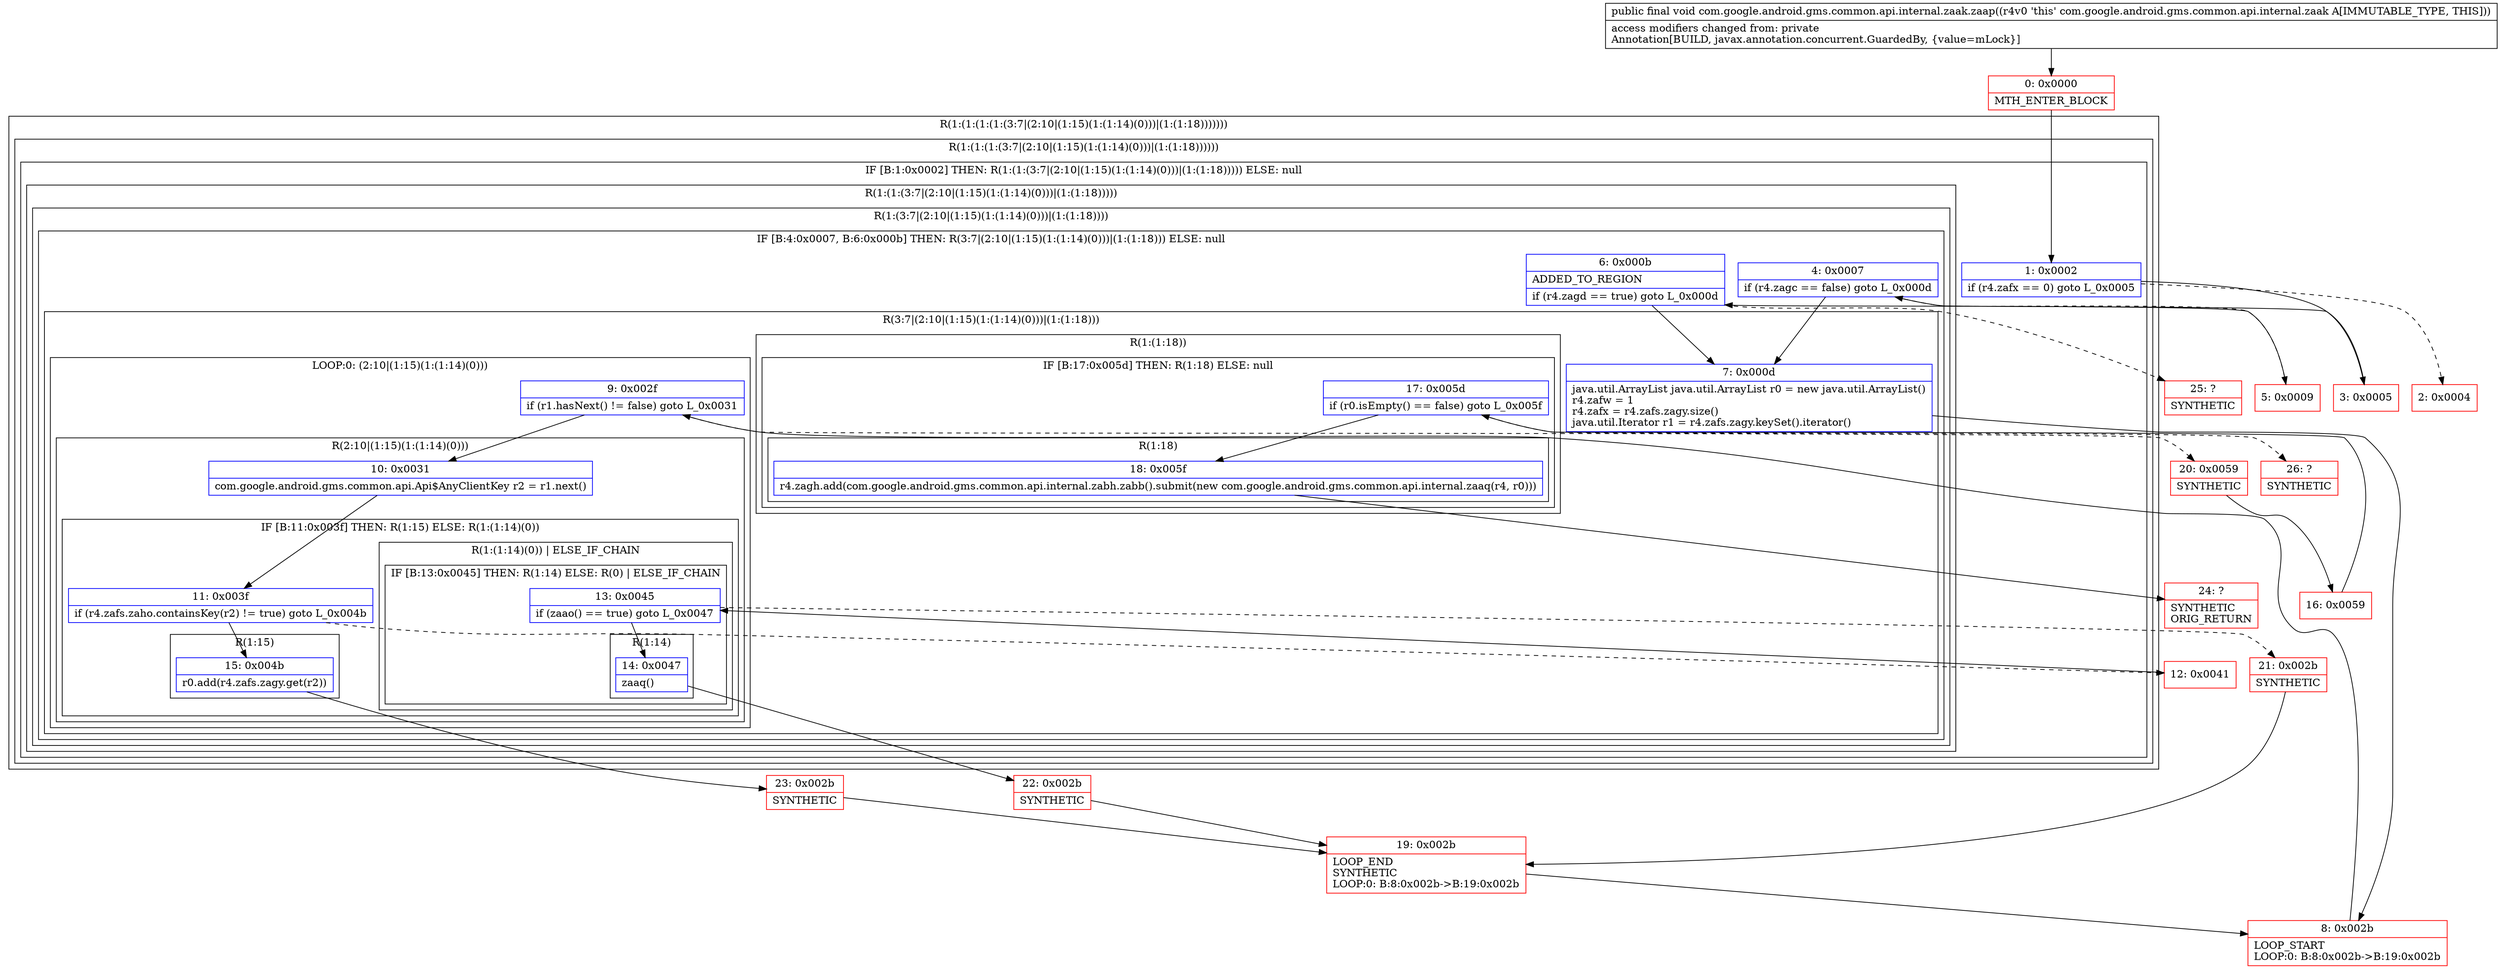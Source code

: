 digraph "CFG forcom.google.android.gms.common.api.internal.zaak.zaap()V" {
subgraph cluster_Region_318853078 {
label = "R(1:(1:(1:(1:(3:7|(2:10|(1:15)(1:(1:14)(0)))|(1:(1:18)))))))";
node [shape=record,color=blue];
subgraph cluster_Region_1094131214 {
label = "R(1:(1:(1:(3:7|(2:10|(1:15)(1:(1:14)(0)))|(1:(1:18))))))";
node [shape=record,color=blue];
subgraph cluster_IfRegion_1718024020 {
label = "IF [B:1:0x0002] THEN: R(1:(1:(3:7|(2:10|(1:15)(1:(1:14)(0)))|(1:(1:18))))) ELSE: null";
node [shape=record,color=blue];
Node_1 [shape=record,label="{1\:\ 0x0002|if (r4.zafx == 0) goto L_0x0005\l}"];
subgraph cluster_Region_823713217 {
label = "R(1:(1:(3:7|(2:10|(1:15)(1:(1:14)(0)))|(1:(1:18)))))";
node [shape=record,color=blue];
subgraph cluster_Region_687754187 {
label = "R(1:(3:7|(2:10|(1:15)(1:(1:14)(0)))|(1:(1:18))))";
node [shape=record,color=blue];
subgraph cluster_IfRegion_1363208116 {
label = "IF [B:4:0x0007, B:6:0x000b] THEN: R(3:7|(2:10|(1:15)(1:(1:14)(0)))|(1:(1:18))) ELSE: null";
node [shape=record,color=blue];
Node_4 [shape=record,label="{4\:\ 0x0007|if (r4.zagc == false) goto L_0x000d\l}"];
Node_6 [shape=record,label="{6\:\ 0x000b|ADDED_TO_REGION\l|if (r4.zagd == true) goto L_0x000d\l}"];
subgraph cluster_Region_443744638 {
label = "R(3:7|(2:10|(1:15)(1:(1:14)(0)))|(1:(1:18)))";
node [shape=record,color=blue];
Node_7 [shape=record,label="{7\:\ 0x000d|java.util.ArrayList java.util.ArrayList r0 = new java.util.ArrayList()\lr4.zafw = 1\lr4.zafx = r4.zafs.zagy.size()\ljava.util.Iterator r1 = r4.zafs.zagy.keySet().iterator()\l}"];
subgraph cluster_LoopRegion_5072543 {
label = "LOOP:0: (2:10|(1:15)(1:(1:14)(0)))";
node [shape=record,color=blue];
Node_9 [shape=record,label="{9\:\ 0x002f|if (r1.hasNext() != false) goto L_0x0031\l}"];
subgraph cluster_Region_2009879938 {
label = "R(2:10|(1:15)(1:(1:14)(0)))";
node [shape=record,color=blue];
Node_10 [shape=record,label="{10\:\ 0x0031|com.google.android.gms.common.api.Api$AnyClientKey r2 = r1.next()\l}"];
subgraph cluster_IfRegion_766965923 {
label = "IF [B:11:0x003f] THEN: R(1:15) ELSE: R(1:(1:14)(0))";
node [shape=record,color=blue];
Node_11 [shape=record,label="{11\:\ 0x003f|if (r4.zafs.zaho.containsKey(r2) != true) goto L_0x004b\l}"];
subgraph cluster_Region_82948198 {
label = "R(1:15)";
node [shape=record,color=blue];
Node_15 [shape=record,label="{15\:\ 0x004b|r0.add(r4.zafs.zagy.get(r2))\l}"];
}
subgraph cluster_Region_2073937894 {
label = "R(1:(1:14)(0)) | ELSE_IF_CHAIN\l";
node [shape=record,color=blue];
subgraph cluster_IfRegion_269430676 {
label = "IF [B:13:0x0045] THEN: R(1:14) ELSE: R(0) | ELSE_IF_CHAIN\l";
node [shape=record,color=blue];
Node_13 [shape=record,label="{13\:\ 0x0045|if (zaao() == true) goto L_0x0047\l}"];
subgraph cluster_Region_100276306 {
label = "R(1:14)";
node [shape=record,color=blue];
Node_14 [shape=record,label="{14\:\ 0x0047|zaaq()\l}"];
}
subgraph cluster_Region_521374638 {
label = "R(0)";
node [shape=record,color=blue];
}
}
}
}
}
}
subgraph cluster_Region_170184029 {
label = "R(1:(1:18))";
node [shape=record,color=blue];
subgraph cluster_IfRegion_1602898015 {
label = "IF [B:17:0x005d] THEN: R(1:18) ELSE: null";
node [shape=record,color=blue];
Node_17 [shape=record,label="{17\:\ 0x005d|if (r0.isEmpty() == false) goto L_0x005f\l}"];
subgraph cluster_Region_690972241 {
label = "R(1:18)";
node [shape=record,color=blue];
Node_18 [shape=record,label="{18\:\ 0x005f|r4.zagh.add(com.google.android.gms.common.api.internal.zabh.zabb().submit(new com.google.android.gms.common.api.internal.zaaq(r4, r0)))\l}"];
}
}
}
}
}
}
}
}
}
}
Node_0 [shape=record,color=red,label="{0\:\ 0x0000|MTH_ENTER_BLOCK\l}"];
Node_2 [shape=record,color=red,label="{2\:\ 0x0004}"];
Node_3 [shape=record,color=red,label="{3\:\ 0x0005}"];
Node_5 [shape=record,color=red,label="{5\:\ 0x0009}"];
Node_8 [shape=record,color=red,label="{8\:\ 0x002b|LOOP_START\lLOOP:0: B:8:0x002b\-\>B:19:0x002b\l}"];
Node_12 [shape=record,color=red,label="{12\:\ 0x0041}"];
Node_16 [shape=record,color=red,label="{16\:\ 0x0059}"];
Node_19 [shape=record,color=red,label="{19\:\ 0x002b|LOOP_END\lSYNTHETIC\lLOOP:0: B:8:0x002b\-\>B:19:0x002b\l}"];
Node_20 [shape=record,color=red,label="{20\:\ 0x0059|SYNTHETIC\l}"];
Node_21 [shape=record,color=red,label="{21\:\ 0x002b|SYNTHETIC\l}"];
Node_22 [shape=record,color=red,label="{22\:\ 0x002b|SYNTHETIC\l}"];
Node_23 [shape=record,color=red,label="{23\:\ 0x002b|SYNTHETIC\l}"];
Node_24 [shape=record,color=red,label="{24\:\ ?|SYNTHETIC\lORIG_RETURN\l}"];
Node_25 [shape=record,color=red,label="{25\:\ ?|SYNTHETIC\l}"];
Node_26 [shape=record,color=red,label="{26\:\ ?|SYNTHETIC\l}"];
MethodNode[shape=record,label="{public final void com.google.android.gms.common.api.internal.zaak.zaap((r4v0 'this' com.google.android.gms.common.api.internal.zaak A[IMMUTABLE_TYPE, THIS]))  | access modifiers changed from: private\lAnnotation[BUILD, javax.annotation.concurrent.GuardedBy, \{value=mLock\}]\l}"];
MethodNode -> Node_0;
Node_1 -> Node_2[style=dashed];
Node_1 -> Node_3;
Node_4 -> Node_5[style=dashed];
Node_4 -> Node_7;
Node_6 -> Node_7;
Node_6 -> Node_25[style=dashed];
Node_7 -> Node_8;
Node_9 -> Node_10;
Node_9 -> Node_20[style=dashed];
Node_10 -> Node_11;
Node_11 -> Node_12[style=dashed];
Node_11 -> Node_15;
Node_15 -> Node_23;
Node_13 -> Node_14;
Node_13 -> Node_21[style=dashed];
Node_14 -> Node_22;
Node_17 -> Node_18;
Node_17 -> Node_26[style=dashed];
Node_18 -> Node_24;
Node_0 -> Node_1;
Node_3 -> Node_4;
Node_5 -> Node_6;
Node_8 -> Node_9;
Node_12 -> Node_13;
Node_16 -> Node_17;
Node_19 -> Node_8;
Node_20 -> Node_16;
Node_21 -> Node_19;
Node_22 -> Node_19;
Node_23 -> Node_19;
}

